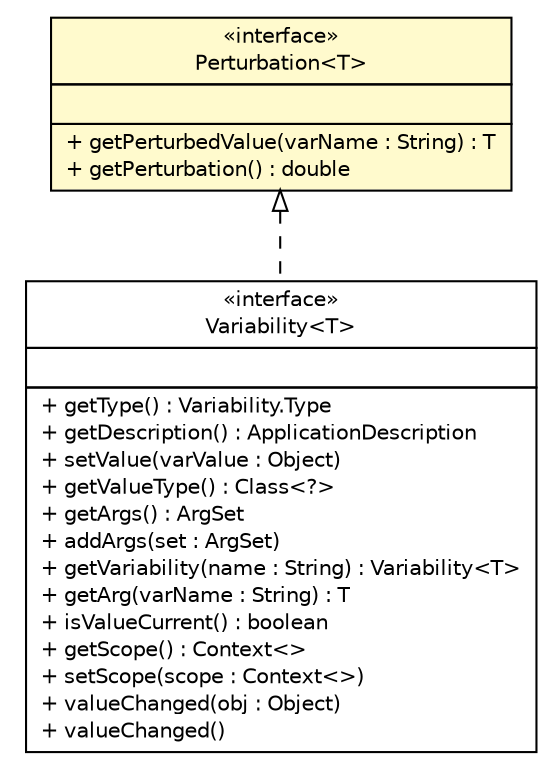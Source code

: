 #!/usr/local/bin/dot
#
# Class diagram 
# Generated by UMLGraph version R5_6 (http://www.umlgraph.org/)
#

digraph G {
	edge [fontname="Helvetica",fontsize=10,labelfontname="Helvetica",labelfontsize=10];
	node [fontname="Helvetica",fontsize=10,shape=plaintext];
	nodesep=0.25;
	ranksep=0.5;
	// sorcer.core.context.model.Variability<T>
	c340796 [label=<<table title="sorcer.core.context.model.Variability" border="0" cellborder="1" cellspacing="0" cellpadding="2" port="p" href="../core/context/model/Variability.html">
		<tr><td><table border="0" cellspacing="0" cellpadding="1">
<tr><td align="center" balign="center"> &#171;interface&#187; </td></tr>
<tr><td align="center" balign="center"> Variability&lt;T&gt; </td></tr>
		</table></td></tr>
		<tr><td><table border="0" cellspacing="0" cellpadding="1">
<tr><td align="left" balign="left">  </td></tr>
		</table></td></tr>
		<tr><td><table border="0" cellspacing="0" cellpadding="1">
<tr><td align="left" balign="left"> + getType() : Variability.Type </td></tr>
<tr><td align="left" balign="left"> + getDescription() : ApplicationDescription </td></tr>
<tr><td align="left" balign="left"> + setValue(varValue : Object) </td></tr>
<tr><td align="left" balign="left"> + getValueType() : Class&lt;?&gt; </td></tr>
<tr><td align="left" balign="left"> + getArgs() : ArgSet </td></tr>
<tr><td align="left" balign="left"> + addArgs(set : ArgSet) </td></tr>
<tr><td align="left" balign="left"> + getVariability(name : String) : Variability&lt;T&gt; </td></tr>
<tr><td align="left" balign="left"> + getArg(varName : String) : T </td></tr>
<tr><td align="left" balign="left"> + isValueCurrent() : boolean </td></tr>
<tr><td align="left" balign="left"> + getScope() : Context&lt;&gt; </td></tr>
<tr><td align="left" balign="left"> + setScope(scope : Context&lt;&gt;) </td></tr>
<tr><td align="left" balign="left"> + valueChanged(obj : Object) </td></tr>
<tr><td align="left" balign="left"> + valueChanged() </td></tr>
		</table></td></tr>
		</table>>, URL="../core/context/model/Variability.html", fontname="Helvetica", fontcolor="black", fontsize=10.0];
	// sorcer.service.Perturbation<T>
	c340869 [label=<<table title="sorcer.service.Perturbation" border="0" cellborder="1" cellspacing="0" cellpadding="2" port="p" bgcolor="lemonChiffon" href="./Perturbation.html">
		<tr><td><table border="0" cellspacing="0" cellpadding="1">
<tr><td align="center" balign="center"> &#171;interface&#187; </td></tr>
<tr><td align="center" balign="center"> Perturbation&lt;T&gt; </td></tr>
		</table></td></tr>
		<tr><td><table border="0" cellspacing="0" cellpadding="1">
<tr><td align="left" balign="left">  </td></tr>
		</table></td></tr>
		<tr><td><table border="0" cellspacing="0" cellpadding="1">
<tr><td align="left" balign="left"> + getPerturbedValue(varName : String) : T </td></tr>
<tr><td align="left" balign="left"> + getPerturbation() : double </td></tr>
		</table></td></tr>
		</table>>, URL="./Perturbation.html", fontname="Helvetica", fontcolor="black", fontsize=10.0];
	//sorcer.core.context.model.Variability<T> implements sorcer.service.Perturbation<T>
	c340869:p -> c340796:p [dir=back,arrowtail=empty,style=dashed];
}

